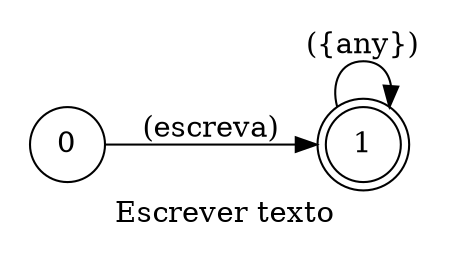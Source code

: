digraph Write {
    id="write";
    label="Escrever texto";
    lang="pt-BR";
    langName="Português";
    pad="0.2";
    rankdir=LR;
    disableStopWords="true";
    node[shape=doublecircle]; 1;
    node[shape=circle];

    0 -> 1 [label="(escreva)"];
    1 -> 1 [label="({any})", store=text];

    title="Escrever texto";
    desc="Escreve um pedaço de texto no editor de texto";
}